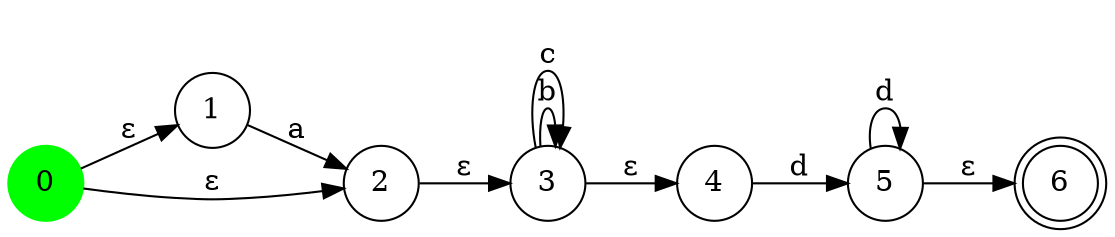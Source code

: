 digraph NFA {
  rankdir=LR;
  node [shape = circle];
  0 [style=filled, color=green];
  6 [shape=doublecircle];
  0 -> 1 [label="ε"];
  0 -> 2 [label="ε"];
  1 -> 2 [label="a"];
  2 -> 3 [label="ε"];
  3 -> 3 [label="b"];
  3 -> 3 [label="c"];
  3 -> 4 [label="ε"];
  4 -> 5 [label="d"];
  5 -> 5 [label="d"];
  5 -> 6 [label="ε"];
}
